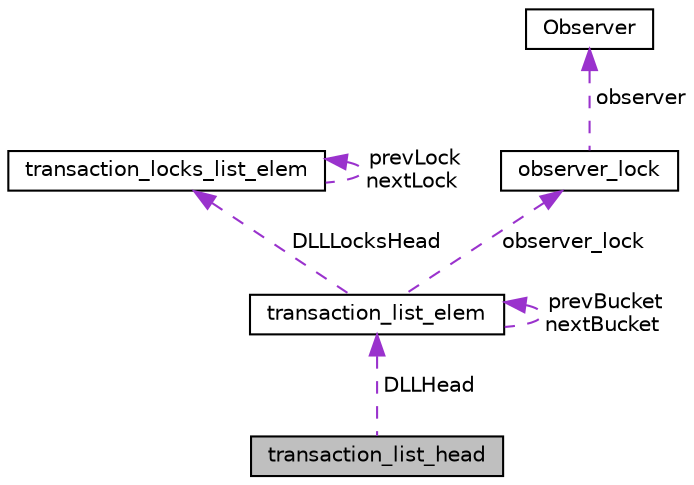 digraph "transaction_list_head"
{
 // LATEX_PDF_SIZE
  bgcolor="transparent";
  edge [fontname="Helvetica",fontsize="10",labelfontname="Helvetica",labelfontsize="10"];
  node [fontname="Helvetica",fontsize="10",shape=record];
  Node1 [label="transaction_list_head",height=0.2,width=0.4,color="black", fillcolor="grey75", style="filled", fontcolor="black",tooltip="Structure that represents LockTable entry about doubly linked list of collision in Hash table."];
  Node2 -> Node1 [dir="back",color="darkorchid3",fontsize="10",style="dashed",label=" DLLHead" ,fontname="Helvetica"];
  Node2 [label="transaction_list_elem",height=0.2,width=0.4,color="black",URL="$structtransaction__list__elem.html",tooltip="Structure that represents LockTable entry about transaction lock holder.Element indexed by Hash table..."];
  Node2 -> Node2 [dir="back",color="darkorchid3",fontsize="10",style="dashed",label=" prevBucket\nnextBucket" ,fontname="Helvetica"];
  Node3 -> Node2 [dir="back",color="darkorchid3",fontsize="10",style="dashed",label=" DLLLocksHead" ,fontname="Helvetica"];
  Node3 [label="transaction_locks_list_elem",height=0.2,width=0.4,color="black",URL="$structtransaction__locks__list__elem.html",tooltip="Structure that represents LockTable entry about transaction resource lock."];
  Node3 -> Node3 [dir="back",color="darkorchid3",fontsize="10",style="dashed",label=" prevLock\nnextLock" ,fontname="Helvetica"];
  Node4 -> Node2 [dir="back",color="darkorchid3",fontsize="10",style="dashed",label=" observer_lock" ,fontname="Helvetica"];
  Node4 [label="observer_lock",height=0.2,width=0.4,color="black",URL="$structobserver__lock.html",tooltip="Structure which defines transaction lock observer type."];
  Node5 -> Node4 [dir="back",color="darkorchid3",fontsize="10",style="dashed",label=" observer" ,fontname="Helvetica"];
  Node5 [label="Observer",height=0.2,width=0.4,color="black",URL="$structObserver.html",tooltip="Structure that defines the functions for observer object."];
}
